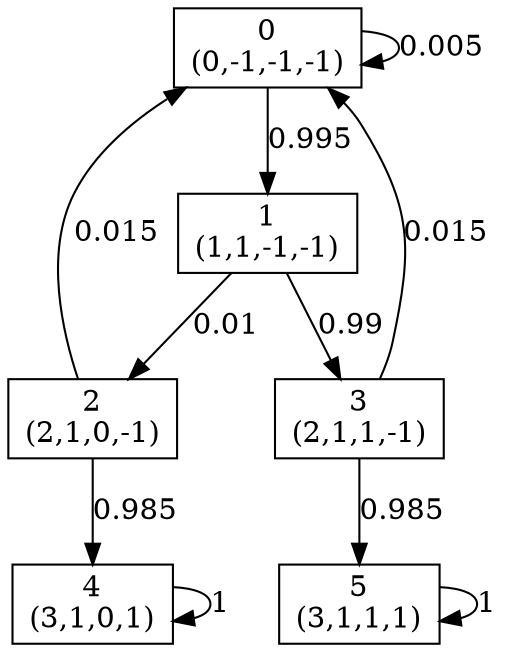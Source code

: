 digraph P {
node [shape=box];
0 -> 0 [ label="0.005" ];
0 -> 1 [ label="0.995" ];
1 -> 2 [ label="0.01" ];
1 -> 3 [ label="0.99" ];
2 -> 0 [ label="0.015" ];
2 -> 4 [ label="0.985" ];
3 -> 0 [ label="0.015" ];
3 -> 5 [ label="0.985" ];
4 -> 4 [ label="1" ];
5 -> 5 [ label="1" ];
0 [label="0\n(0,-1,-1,-1)"];
1 [label="1\n(1,1,-1,-1)"];
2 [label="2\n(2,1,0,-1)"];
3 [label="3\n(2,1,1,-1)"];
4 [label="4\n(3,1,0,1)"];
5 [label="5\n(3,1,1,1)"];
}
